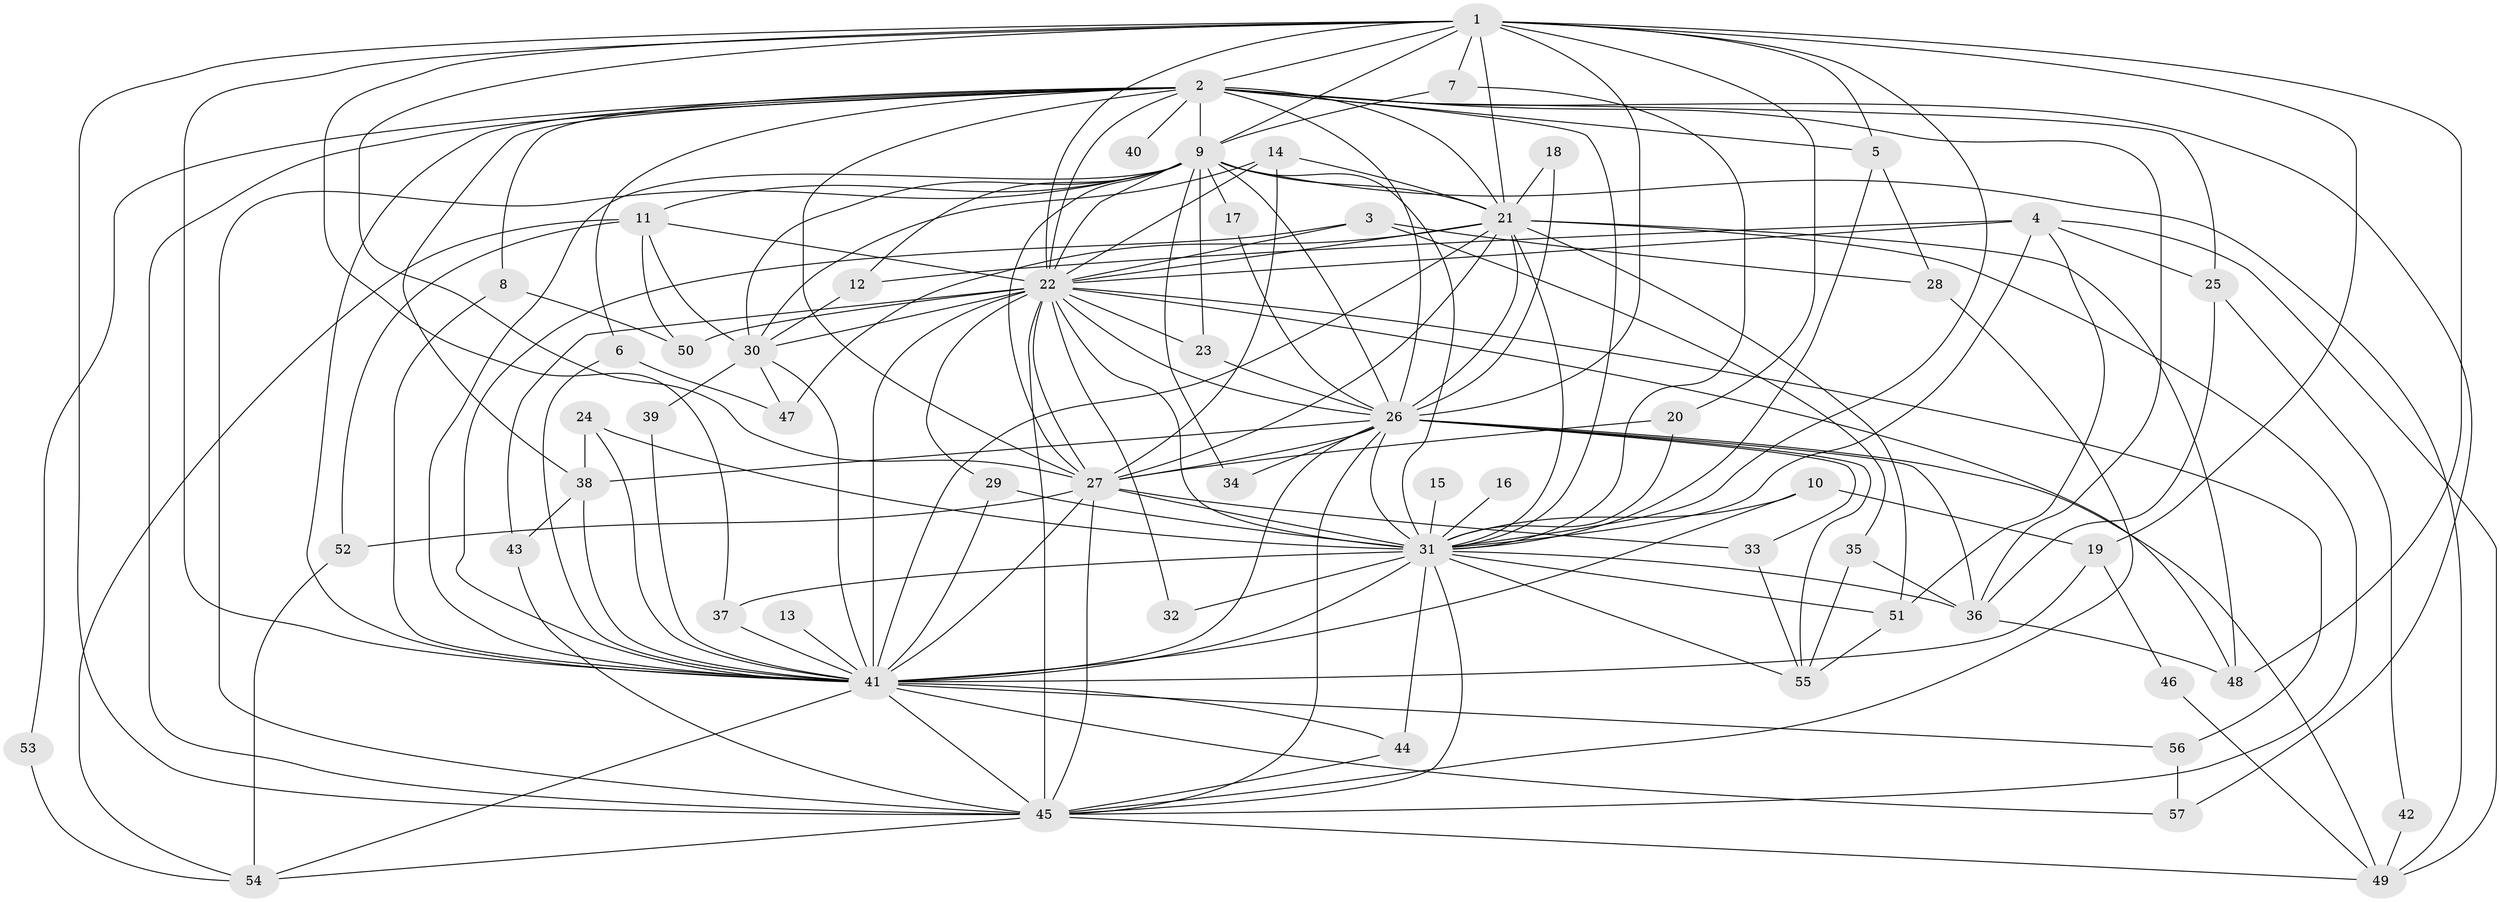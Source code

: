 // original degree distribution, {16: 0.017543859649122806, 29: 0.017543859649122806, 30: 0.008771929824561403, 18: 0.017543859649122806, 20: 0.017543859649122806, 27: 0.008771929824561403, 3: 0.21052631578947367, 2: 0.5526315789473685, 8: 0.008771929824561403, 4: 0.07017543859649122, 6: 0.043859649122807015, 5: 0.02631578947368421}
// Generated by graph-tools (version 1.1) at 2025/01/03/09/25 03:01:35]
// undirected, 57 vertices, 167 edges
graph export_dot {
graph [start="1"]
  node [color=gray90,style=filled];
  1;
  2;
  3;
  4;
  5;
  6;
  7;
  8;
  9;
  10;
  11;
  12;
  13;
  14;
  15;
  16;
  17;
  18;
  19;
  20;
  21;
  22;
  23;
  24;
  25;
  26;
  27;
  28;
  29;
  30;
  31;
  32;
  33;
  34;
  35;
  36;
  37;
  38;
  39;
  40;
  41;
  42;
  43;
  44;
  45;
  46;
  47;
  48;
  49;
  50;
  51;
  52;
  53;
  54;
  55;
  56;
  57;
  1 -- 2 [weight=1.0];
  1 -- 5 [weight=1.0];
  1 -- 7 [weight=1.0];
  1 -- 9 [weight=1.0];
  1 -- 19 [weight=1.0];
  1 -- 20 [weight=1.0];
  1 -- 21 [weight=1.0];
  1 -- 22 [weight=1.0];
  1 -- 26 [weight=2.0];
  1 -- 27 [weight=1.0];
  1 -- 31 [weight=1.0];
  1 -- 37 [weight=1.0];
  1 -- 41 [weight=1.0];
  1 -- 45 [weight=1.0];
  1 -- 48 [weight=1.0];
  2 -- 5 [weight=1.0];
  2 -- 6 [weight=1.0];
  2 -- 8 [weight=1.0];
  2 -- 9 [weight=1.0];
  2 -- 21 [weight=1.0];
  2 -- 22 [weight=1.0];
  2 -- 25 [weight=1.0];
  2 -- 26 [weight=2.0];
  2 -- 27 [weight=1.0];
  2 -- 31 [weight=1.0];
  2 -- 36 [weight=1.0];
  2 -- 38 [weight=1.0];
  2 -- 40 [weight=1.0];
  2 -- 41 [weight=1.0];
  2 -- 45 [weight=1.0];
  2 -- 53 [weight=1.0];
  2 -- 57 [weight=1.0];
  3 -- 22 [weight=1.0];
  3 -- 28 [weight=1.0];
  3 -- 35 [weight=1.0];
  3 -- 41 [weight=1.0];
  4 -- 12 [weight=1.0];
  4 -- 22 [weight=2.0];
  4 -- 25 [weight=1.0];
  4 -- 31 [weight=1.0];
  4 -- 49 [weight=1.0];
  4 -- 51 [weight=1.0];
  5 -- 28 [weight=1.0];
  5 -- 31 [weight=1.0];
  6 -- 41 [weight=1.0];
  6 -- 47 [weight=1.0];
  7 -- 9 [weight=1.0];
  7 -- 31 [weight=1.0];
  8 -- 41 [weight=1.0];
  8 -- 50 [weight=1.0];
  9 -- 11 [weight=1.0];
  9 -- 12 [weight=1.0];
  9 -- 17 [weight=1.0];
  9 -- 21 [weight=3.0];
  9 -- 22 [weight=2.0];
  9 -- 23 [weight=1.0];
  9 -- 26 [weight=1.0];
  9 -- 27 [weight=1.0];
  9 -- 30 [weight=1.0];
  9 -- 31 [weight=1.0];
  9 -- 34 [weight=1.0];
  9 -- 41 [weight=1.0];
  9 -- 45 [weight=1.0];
  9 -- 49 [weight=1.0];
  10 -- 19 [weight=1.0];
  10 -- 31 [weight=1.0];
  10 -- 41 [weight=1.0];
  11 -- 22 [weight=1.0];
  11 -- 30 [weight=1.0];
  11 -- 50 [weight=1.0];
  11 -- 52 [weight=1.0];
  11 -- 54 [weight=1.0];
  12 -- 30 [weight=1.0];
  13 -- 41 [weight=1.0];
  14 -- 21 [weight=1.0];
  14 -- 22 [weight=1.0];
  14 -- 27 [weight=1.0];
  14 -- 30 [weight=1.0];
  15 -- 31 [weight=1.0];
  16 -- 31 [weight=1.0];
  17 -- 26 [weight=1.0];
  18 -- 21 [weight=1.0];
  18 -- 26 [weight=1.0];
  19 -- 41 [weight=1.0];
  19 -- 46 [weight=1.0];
  20 -- 27 [weight=1.0];
  20 -- 31 [weight=1.0];
  21 -- 22 [weight=2.0];
  21 -- 26 [weight=1.0];
  21 -- 27 [weight=2.0];
  21 -- 31 [weight=1.0];
  21 -- 41 [weight=1.0];
  21 -- 45 [weight=1.0];
  21 -- 47 [weight=1.0];
  21 -- 48 [weight=1.0];
  21 -- 51 [weight=1.0];
  22 -- 23 [weight=1.0];
  22 -- 26 [weight=2.0];
  22 -- 27 [weight=2.0];
  22 -- 29 [weight=1.0];
  22 -- 30 [weight=2.0];
  22 -- 31 [weight=1.0];
  22 -- 32 [weight=1.0];
  22 -- 41 [weight=2.0];
  22 -- 43 [weight=1.0];
  22 -- 45 [weight=2.0];
  22 -- 48 [weight=1.0];
  22 -- 50 [weight=1.0];
  22 -- 56 [weight=1.0];
  23 -- 26 [weight=1.0];
  24 -- 31 [weight=1.0];
  24 -- 38 [weight=1.0];
  24 -- 41 [weight=1.0];
  25 -- 36 [weight=1.0];
  25 -- 42 [weight=1.0];
  26 -- 27 [weight=2.0];
  26 -- 31 [weight=1.0];
  26 -- 33 [weight=1.0];
  26 -- 34 [weight=1.0];
  26 -- 36 [weight=3.0];
  26 -- 38 [weight=3.0];
  26 -- 41 [weight=1.0];
  26 -- 45 [weight=2.0];
  26 -- 49 [weight=1.0];
  26 -- 55 [weight=1.0];
  27 -- 31 [weight=1.0];
  27 -- 33 [weight=1.0];
  27 -- 41 [weight=1.0];
  27 -- 45 [weight=1.0];
  27 -- 52 [weight=1.0];
  28 -- 45 [weight=1.0];
  29 -- 31 [weight=1.0];
  29 -- 41 [weight=1.0];
  30 -- 39 [weight=1.0];
  30 -- 41 [weight=1.0];
  30 -- 47 [weight=1.0];
  31 -- 32 [weight=1.0];
  31 -- 36 [weight=1.0];
  31 -- 37 [weight=2.0];
  31 -- 41 [weight=2.0];
  31 -- 44 [weight=1.0];
  31 -- 45 [weight=1.0];
  31 -- 51 [weight=1.0];
  31 -- 55 [weight=1.0];
  33 -- 55 [weight=1.0];
  35 -- 36 [weight=1.0];
  35 -- 55 [weight=1.0];
  36 -- 48 [weight=1.0];
  37 -- 41 [weight=2.0];
  38 -- 41 [weight=1.0];
  38 -- 43 [weight=1.0];
  39 -- 41 [weight=1.0];
  41 -- 44 [weight=1.0];
  41 -- 45 [weight=2.0];
  41 -- 54 [weight=1.0];
  41 -- 56 [weight=1.0];
  41 -- 57 [weight=1.0];
  42 -- 49 [weight=1.0];
  43 -- 45 [weight=1.0];
  44 -- 45 [weight=1.0];
  45 -- 49 [weight=1.0];
  45 -- 54 [weight=1.0];
  46 -- 49 [weight=1.0];
  51 -- 55 [weight=1.0];
  52 -- 54 [weight=1.0];
  53 -- 54 [weight=1.0];
  56 -- 57 [weight=1.0];
}
